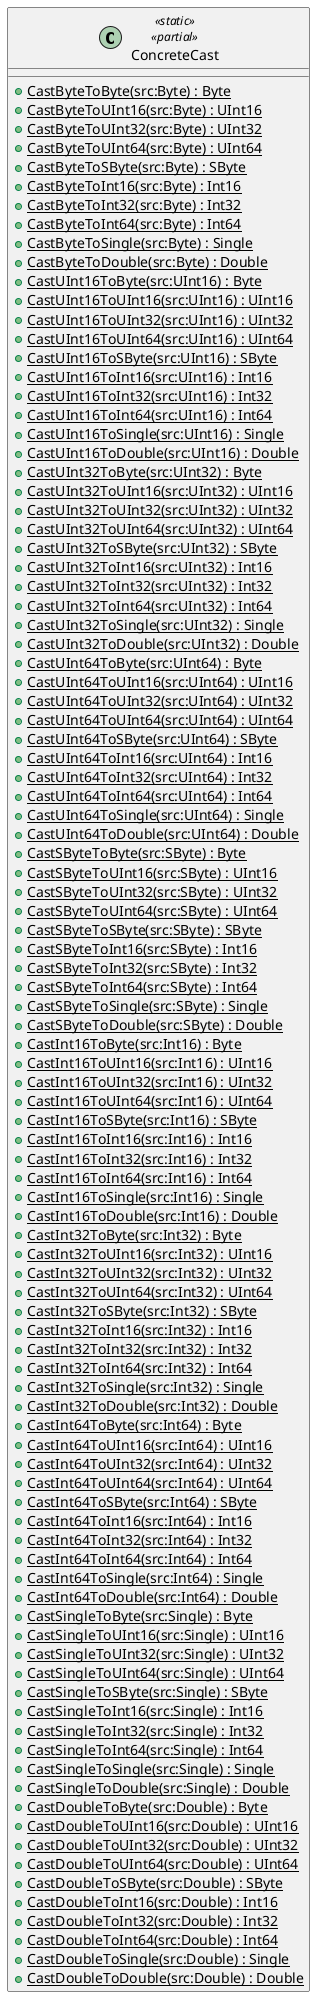 @startuml
class ConcreteCast <<static>> <<partial>> {
    + {static} CastByteToByte(src:Byte) : Byte
    + {static} CastByteToUInt16(src:Byte) : UInt16
    + {static} CastByteToUInt32(src:Byte) : UInt32
    + {static} CastByteToUInt64(src:Byte) : UInt64
    + {static} CastByteToSByte(src:Byte) : SByte
    + {static} CastByteToInt16(src:Byte) : Int16
    + {static} CastByteToInt32(src:Byte) : Int32
    + {static} CastByteToInt64(src:Byte) : Int64
    + {static} CastByteToSingle(src:Byte) : Single
    + {static} CastByteToDouble(src:Byte) : Double
    + {static} CastUInt16ToByte(src:UInt16) : Byte
    + {static} CastUInt16ToUInt16(src:UInt16) : UInt16
    + {static} CastUInt16ToUInt32(src:UInt16) : UInt32
    + {static} CastUInt16ToUInt64(src:UInt16) : UInt64
    + {static} CastUInt16ToSByte(src:UInt16) : SByte
    + {static} CastUInt16ToInt16(src:UInt16) : Int16
    + {static} CastUInt16ToInt32(src:UInt16) : Int32
    + {static} CastUInt16ToInt64(src:UInt16) : Int64
    + {static} CastUInt16ToSingle(src:UInt16) : Single
    + {static} CastUInt16ToDouble(src:UInt16) : Double
    + {static} CastUInt32ToByte(src:UInt32) : Byte
    + {static} CastUInt32ToUInt16(src:UInt32) : UInt16
    + {static} CastUInt32ToUInt32(src:UInt32) : UInt32
    + {static} CastUInt32ToUInt64(src:UInt32) : UInt64
    + {static} CastUInt32ToSByte(src:UInt32) : SByte
    + {static} CastUInt32ToInt16(src:UInt32) : Int16
    + {static} CastUInt32ToInt32(src:UInt32) : Int32
    + {static} CastUInt32ToInt64(src:UInt32) : Int64
    + {static} CastUInt32ToSingle(src:UInt32) : Single
    + {static} CastUInt32ToDouble(src:UInt32) : Double
    + {static} CastUInt64ToByte(src:UInt64) : Byte
    + {static} CastUInt64ToUInt16(src:UInt64) : UInt16
    + {static} CastUInt64ToUInt32(src:UInt64) : UInt32
    + {static} CastUInt64ToUInt64(src:UInt64) : UInt64
    + {static} CastUInt64ToSByte(src:UInt64) : SByte
    + {static} CastUInt64ToInt16(src:UInt64) : Int16
    + {static} CastUInt64ToInt32(src:UInt64) : Int32
    + {static} CastUInt64ToInt64(src:UInt64) : Int64
    + {static} CastUInt64ToSingle(src:UInt64) : Single
    + {static} CastUInt64ToDouble(src:UInt64) : Double
    + {static} CastSByteToByte(src:SByte) : Byte
    + {static} CastSByteToUInt16(src:SByte) : UInt16
    + {static} CastSByteToUInt32(src:SByte) : UInt32
    + {static} CastSByteToUInt64(src:SByte) : UInt64
    + {static} CastSByteToSByte(src:SByte) : SByte
    + {static} CastSByteToInt16(src:SByte) : Int16
    + {static} CastSByteToInt32(src:SByte) : Int32
    + {static} CastSByteToInt64(src:SByte) : Int64
    + {static} CastSByteToSingle(src:SByte) : Single
    + {static} CastSByteToDouble(src:SByte) : Double
    + {static} CastInt16ToByte(src:Int16) : Byte
    + {static} CastInt16ToUInt16(src:Int16) : UInt16
    + {static} CastInt16ToUInt32(src:Int16) : UInt32
    + {static} CastInt16ToUInt64(src:Int16) : UInt64
    + {static} CastInt16ToSByte(src:Int16) : SByte
    + {static} CastInt16ToInt16(src:Int16) : Int16
    + {static} CastInt16ToInt32(src:Int16) : Int32
    + {static} CastInt16ToInt64(src:Int16) : Int64
    + {static} CastInt16ToSingle(src:Int16) : Single
    + {static} CastInt16ToDouble(src:Int16) : Double
    + {static} CastInt32ToByte(src:Int32) : Byte
    + {static} CastInt32ToUInt16(src:Int32) : UInt16
    + {static} CastInt32ToUInt32(src:Int32) : UInt32
    + {static} CastInt32ToUInt64(src:Int32) : UInt64
    + {static} CastInt32ToSByte(src:Int32) : SByte
    + {static} CastInt32ToInt16(src:Int32) : Int16
    + {static} CastInt32ToInt32(src:Int32) : Int32
    + {static} CastInt32ToInt64(src:Int32) : Int64
    + {static} CastInt32ToSingle(src:Int32) : Single
    + {static} CastInt32ToDouble(src:Int32) : Double
    + {static} CastInt64ToByte(src:Int64) : Byte
    + {static} CastInt64ToUInt16(src:Int64) : UInt16
    + {static} CastInt64ToUInt32(src:Int64) : UInt32
    + {static} CastInt64ToUInt64(src:Int64) : UInt64
    + {static} CastInt64ToSByte(src:Int64) : SByte
    + {static} CastInt64ToInt16(src:Int64) : Int16
    + {static} CastInt64ToInt32(src:Int64) : Int32
    + {static} CastInt64ToInt64(src:Int64) : Int64
    + {static} CastInt64ToSingle(src:Int64) : Single
    + {static} CastInt64ToDouble(src:Int64) : Double
    + {static} CastSingleToByte(src:Single) : Byte
    + {static} CastSingleToUInt16(src:Single) : UInt16
    + {static} CastSingleToUInt32(src:Single) : UInt32
    + {static} CastSingleToUInt64(src:Single) : UInt64
    + {static} CastSingleToSByte(src:Single) : SByte
    + {static} CastSingleToInt16(src:Single) : Int16
    + {static} CastSingleToInt32(src:Single) : Int32
    + {static} CastSingleToInt64(src:Single) : Int64
    + {static} CastSingleToSingle(src:Single) : Single
    + {static} CastSingleToDouble(src:Single) : Double
    + {static} CastDoubleToByte(src:Double) : Byte
    + {static} CastDoubleToUInt16(src:Double) : UInt16
    + {static} CastDoubleToUInt32(src:Double) : UInt32
    + {static} CastDoubleToUInt64(src:Double) : UInt64
    + {static} CastDoubleToSByte(src:Double) : SByte
    + {static} CastDoubleToInt16(src:Double) : Int16
    + {static} CastDoubleToInt32(src:Double) : Int32
    + {static} CastDoubleToInt64(src:Double) : Int64
    + {static} CastDoubleToSingle(src:Double) : Single
    + {static} CastDoubleToDouble(src:Double) : Double
}
@enduml
